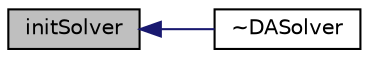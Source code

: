 digraph "initSolver"
{
  bgcolor="transparent";
  edge [fontname="Helvetica",fontsize="10",labelfontname="Helvetica",labelfontsize="10"];
  node [fontname="Helvetica",fontsize="10",shape=record];
  rankdir="LR";
  Node64 [label="initSolver",height=0.2,width=0.4,color="black", fillcolor="grey75", style="filled", fontcolor="black"];
  Node64 -> Node65 [dir="back",color="midnightblue",fontsize="10",style="solid",fontname="Helvetica"];
  Node65 [label="~DASolver",height=0.2,width=0.4,color="black",URL="$classFoam_1_1DASolver.html#a12ec2b74f32a1640660356872d86a0aa"];
}
